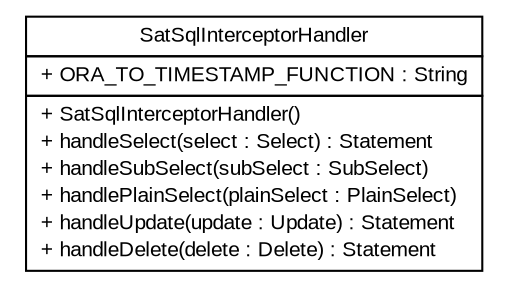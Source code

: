 #!/usr/local/bin/dot
#
# Class diagram 
# Generated by UMLGraph version R5_6 (http://www.umlgraph.org/)
#

digraph G {
	edge [fontname="arial",fontsize=10,labelfontname="arial",labelfontsize=10];
	node [fontname="arial",fontsize=10,shape=plaintext];
	nodesep=0.25;
	ranksep=0.5;
	// br.gov.to.sefaz.persistence.satquery.handler.SatSqlInterceptorHandler
	c5095 [label=<<table title="br.gov.to.sefaz.persistence.satquery.handler.SatSqlInterceptorHandler" border="0" cellborder="1" cellspacing="0" cellpadding="2" port="p" href="./SatSqlInterceptorHandler.html">
		<tr><td><table border="0" cellspacing="0" cellpadding="1">
<tr><td align="center" balign="center"> SatSqlInterceptorHandler </td></tr>
		</table></td></tr>
		<tr><td><table border="0" cellspacing="0" cellpadding="1">
<tr><td align="left" balign="left"> + ORA_TO_TIMESTAMP_FUNCTION : String </td></tr>
		</table></td></tr>
		<tr><td><table border="0" cellspacing="0" cellpadding="1">
<tr><td align="left" balign="left"> + SatSqlInterceptorHandler() </td></tr>
<tr><td align="left" balign="left"> + handleSelect(select : Select) : Statement </td></tr>
<tr><td align="left" balign="left"> + handleSubSelect(subSelect : SubSelect) </td></tr>
<tr><td align="left" balign="left"> + handlePlainSelect(plainSelect : PlainSelect) </td></tr>
<tr><td align="left" balign="left"> + handleUpdate(update : Update) : Statement </td></tr>
<tr><td align="left" balign="left"> + handleDelete(delete : Delete) : Statement </td></tr>
		</table></td></tr>
		</table>>, URL="./SatSqlInterceptorHandler.html", fontname="arial", fontcolor="black", fontsize=10.0];
}

